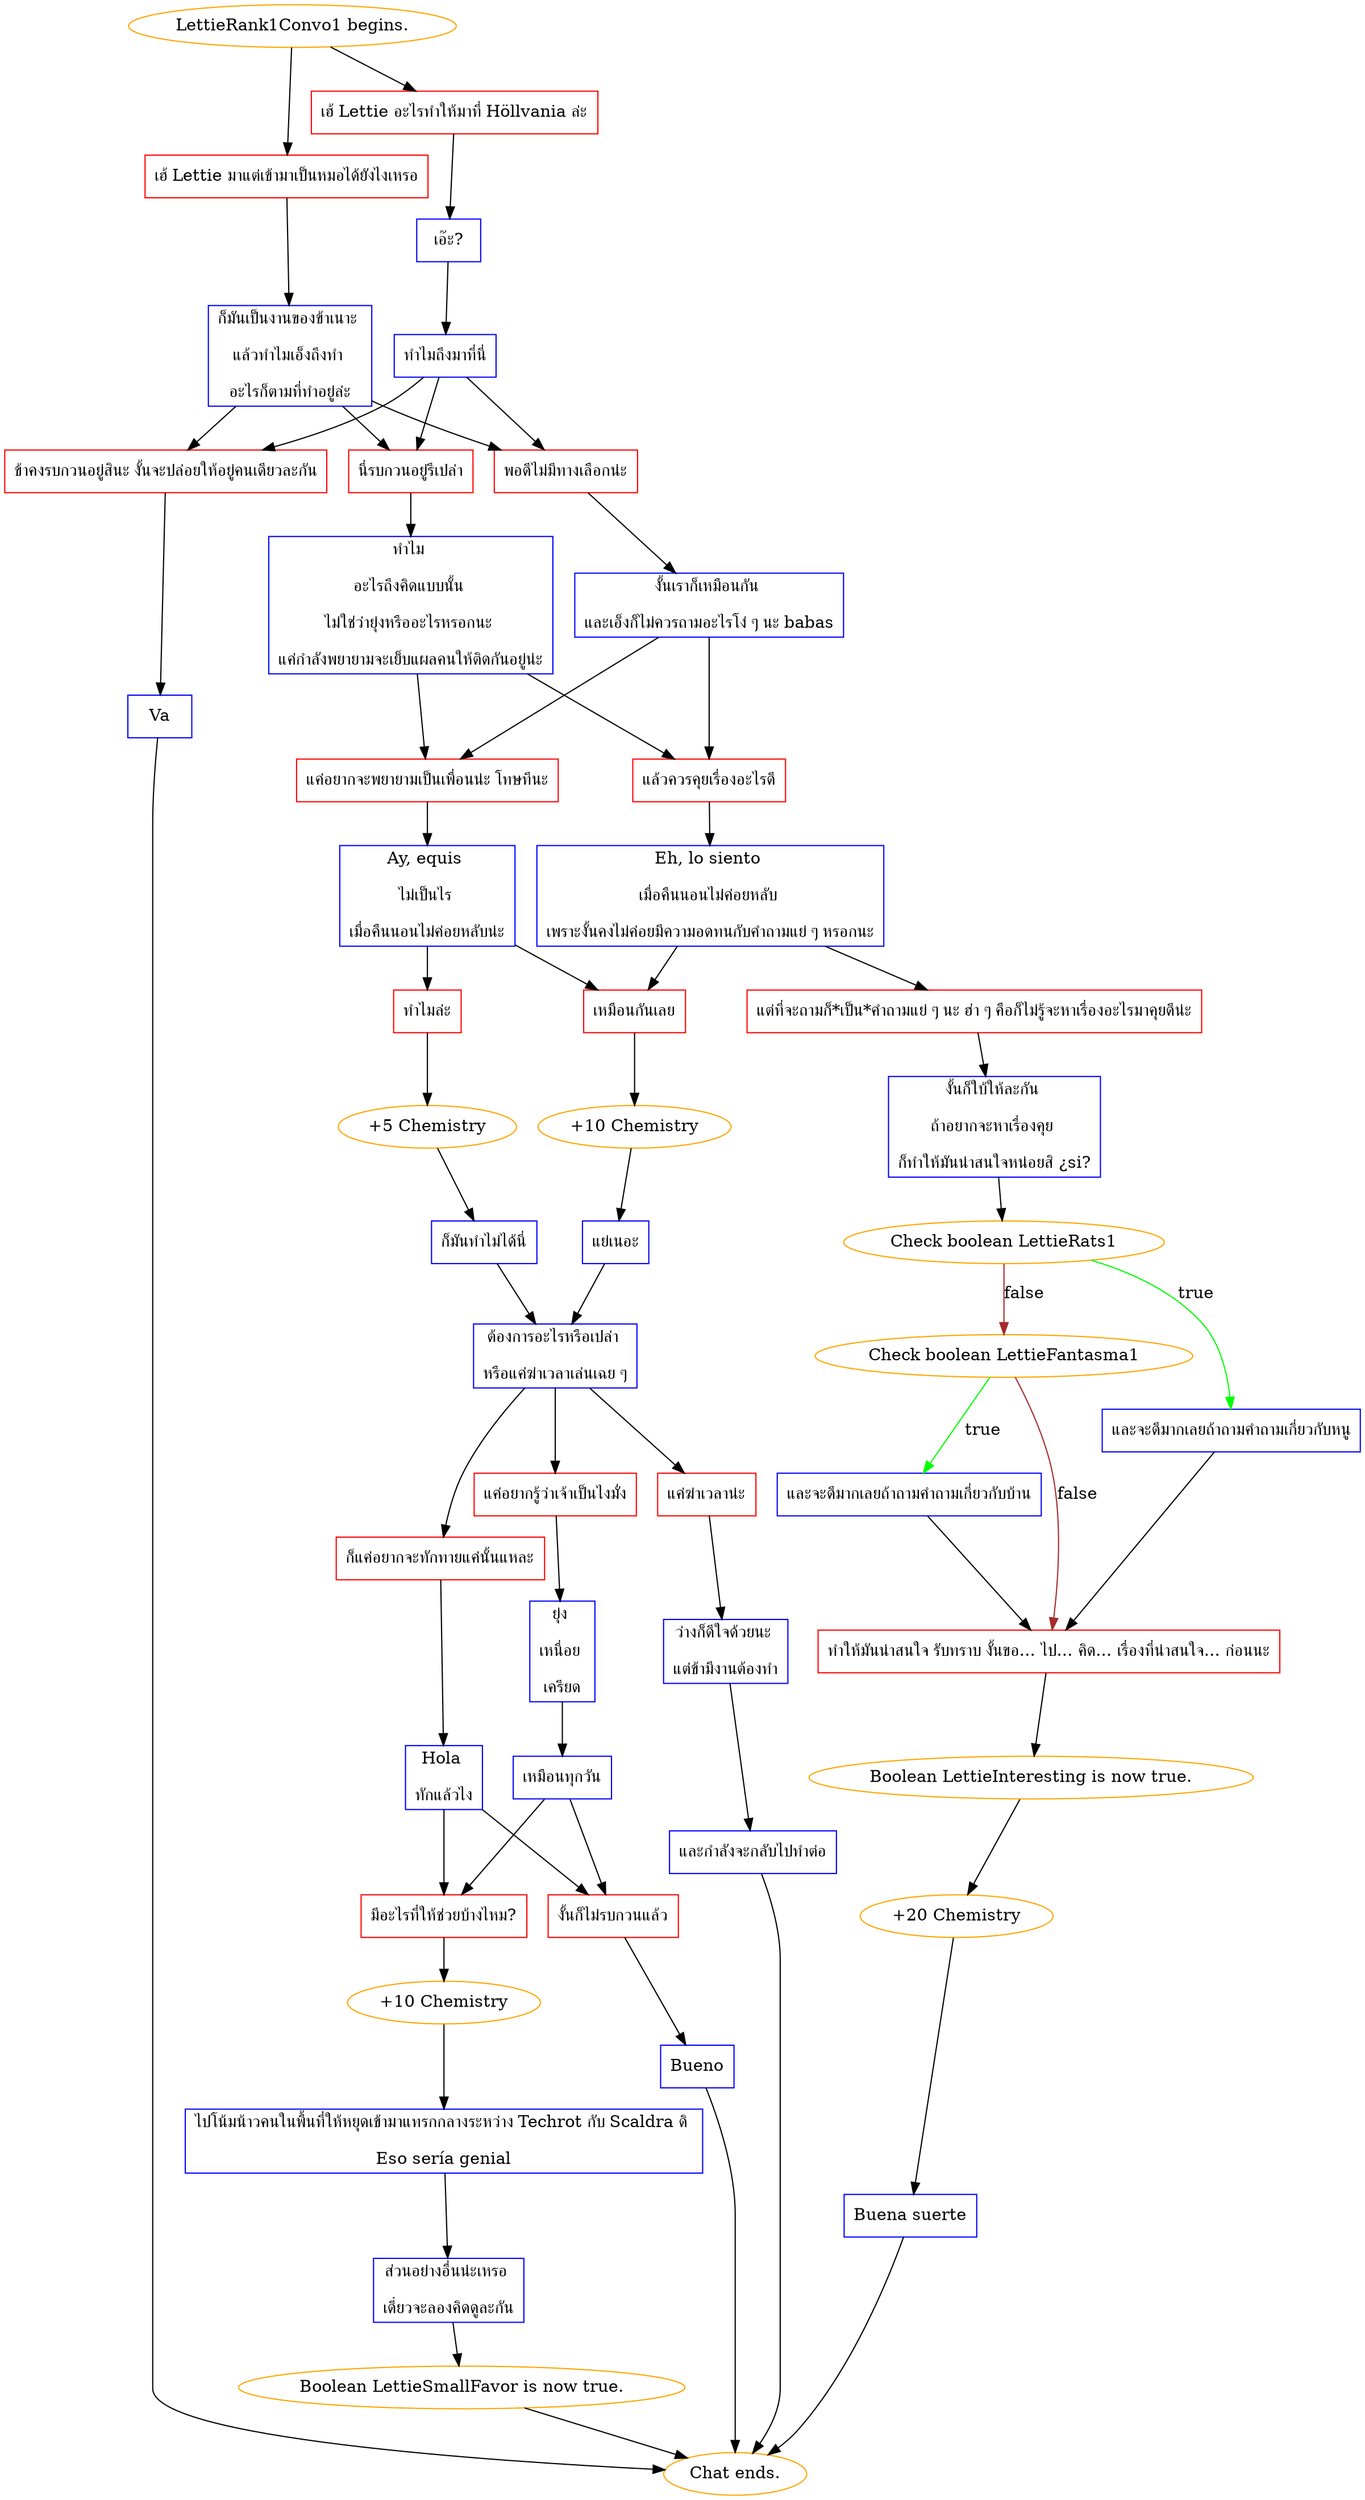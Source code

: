 digraph {
	"LettieRank1Convo1 begins." [color=orange];
		"LettieRank1Convo1 begins." -> j1798470324;
		"LettieRank1Convo1 begins." -> j1123378319;
	j1798470324 [label="เฮ้ Lettie มาแต่เข้ามาเป็นหมอได้ยังไงเหรอ",shape=box,color=red];
		j1798470324 -> j2600045320;
	j1123378319 [label="เฮ้ Lettie อะไรทำให้มาที่ Höllvania ล่ะ",shape=box,color=red];
		j1123378319 -> j1800070528;
	j2600045320 [label="ก็มันเป็นงานของข้าเนาะ 
แล้วทำไมเอ็งถึงทำ 
อะไรก็ตามที่ทำอยู่ล่ะ",shape=box,color=blue];
		j2600045320 -> j1165406538;
		j2600045320 -> j2142918658;
		j2600045320 -> j4161039373;
	j1800070528 [label="เอ๊ะ?",shape=box,color=blue];
		j1800070528 -> j2393862658;
	j1165406538 [label="พอดีไม่มีทางเลือกน่ะ",shape=box,color=red];
		j1165406538 -> j246418998;
	j2142918658 [label="นี่รบกวนอยู่รึเปล่า",shape=box,color=red];
		j2142918658 -> j2131290938;
	j4161039373 [label="ข้าคงรบกวนอยู่สินะ งั้นจะปล่อยให้อยู่คนเดียวละกัน",shape=box,color=red];
		j4161039373 -> j2547240352;
	j2393862658 [label="ทำไมถึงมาที่นี่",shape=box,color=blue];
		j2393862658 -> j1165406538;
		j2393862658 -> j2142918658;
		j2393862658 -> j4161039373;
	j246418998 [label="งั้นเราก็เหมือนกัน 
และเอ็งก็ไม่ควรถามอะไรโง่ ๆ นะ babas",shape=box,color=blue];
		j246418998 -> j3703504409;
		j246418998 -> j6784101;
	j2131290938 [label="ทำไม 
อะไรถึงคิดแบบนั้น 
ไม่ใช่ว่ายุ่งหรืออะไรหรอกนะ 
แค่กำลังพยายามจะเย็บแผลคนให้ติดกันอยู่น่ะ",shape=box,color=blue];
		j2131290938 -> j6784101;
		j2131290938 -> j3703504409;
	j2547240352 [label="Va",shape=box,color=blue];
		j2547240352 -> "Chat ends.";
	j3703504409 [label="แล้วควรคุยเรื่องอะไรดี",shape=box,color=red];
		j3703504409 -> j3991006789;
	j6784101 [label="แค่อยากจะพยายามเป็นเพื่อนน่ะ โทษทีนะ",shape=box,color=red];
		j6784101 -> j389456099;
	"Chat ends." [color=orange];
	j3991006789 [label="Eh, lo siento 
เมื่อคืนนอนไม่ค่อยหลับ 
เพราะงั้นคงไม่ค่อยมีความอดทนกับคำถามแย่ ๆ หรอกนะ",shape=box,color=blue];
		j3991006789 -> j174275377;
		j3991006789 -> j627177934;
	j389456099 [label="Ay, equis 
ไม่เป็นไร 
เมื่อคืนนอนไม่ค่อยหลับน่ะ",shape=box,color=blue];
		j389456099 -> j2799942560;
		j389456099 -> j174275377;
	j174275377 [label="เหมือนกันเลย",shape=box,color=red];
		j174275377 -> j2101621467;
	j627177934 [label="แต่ที่จะถามก็*เป็น*คำถามแย่ ๆ นะ ฮ่า ๆ คือก็ไม่รู้จะหาเรื่องอะไรมาคุยดีน่ะ",shape=box,color=red];
		j627177934 -> j3805282264;
	j2799942560 [label="ทำไมล่ะ",shape=box,color=red];
		j2799942560 -> j4107611537;
	j2101621467 [label="+10 Chemistry",color=orange];
		j2101621467 -> j3545000504;
	j3805282264 [label="งั้นก็ใบ้ให้ละกัน 
ถ้าอยากจะหาเรื่องคุย 
ก็ทำให้มันน่าสนใจหน่อยสิ ¿si?",shape=box,color=blue];
		j3805282264 -> j509805292;
	j4107611537 [label="+5 Chemistry",color=orange];
		j4107611537 -> j1258860294;
	j3545000504 [label="แย่เนอะ",shape=box,color=blue];
		j3545000504 -> j2995621840;
	j509805292 [label="Check boolean LettieRats1",color=orange];
		j509805292 -> j799148186 [label=true,color=green];
		j509805292 -> j2015007616 [label=false,color=brown];
	j1258860294 [label="ก็มันทำไม่ได้นี่",shape=box,color=blue];
		j1258860294 -> j2995621840;
	j2995621840 [label="ต้องการอะไรหรือเปล่า 
หรือแค่ฆ่าเวลาเล่นเฉย ๆ",shape=box,color=blue];
		j2995621840 -> j3959772860;
		j2995621840 -> j2199398267;
		j2995621840 -> j2724274691;
	j799148186 [label="และจะดีมากเลยถ้าถามคำถามเกี่ยวกับหนู",shape=box,color=blue];
		j799148186 -> j3067182188;
	j2015007616 [label="Check boolean LettieFantasma1",color=orange];
		j2015007616 -> j2477418787 [label=true,color=green];
		j2015007616 -> j3067182188 [label=false,color=brown];
	j3959772860 [label="ก็แค่อยากจะทักทายแค่นั้นแหละ",shape=box,color=red];
		j3959772860 -> j2900723831;
	j2199398267 [label="แค่อยากรู้ว่าเจ้าเป็นไงมั่ง",shape=box,color=red];
		j2199398267 -> j1219129252;
	j2724274691 [label="แค่ฆ่าเวลาน่ะ",shape=box,color=red];
		j2724274691 -> j3145346281;
	j3067182188 [label="ทำให้มันน่าสนใจ รับทราบ งั้นขอ... ไป... คิด... เรื่องที่น่าสนใจ... ก่อนนะ",shape=box,color=red];
		j3067182188 -> j2179501014;
	j2477418787 [label="และจะดีมากเลยถ้าถามคำถามเกี่ยวกับบ้าน",shape=box,color=blue];
		j2477418787 -> j3067182188;
	j2900723831 [label="Hola 
ทักแล้วไง",shape=box,color=blue];
		j2900723831 -> j3479494343;
		j2900723831 -> j2128009509;
	j1219129252 [label="ยุ่ง 
เหนื่อย 
เครียด",shape=box,color=blue];
		j1219129252 -> j3179117244;
	j3145346281 [label="ว่างก็ดีใจด้วยนะ 
แต่ข้ามีงานต้องทำ",shape=box,color=blue];
		j3145346281 -> j4033568300;
	j2179501014 [label="Boolean LettieInteresting is now true.",color=orange];
		j2179501014 -> j1780676929;
	j3479494343 [label="งั้นก็ไม่รบกวนแล้ว",shape=box,color=red];
		j3479494343 -> j3748645904;
	j2128009509 [label="มีอะไรที่ให้ช่วยบ้างไหม?",shape=box,color=red];
		j2128009509 -> j3779769656;
	j3179117244 [label="เหมือนทุกวัน",shape=box,color=blue];
		j3179117244 -> j2128009509;
		j3179117244 -> j3479494343;
	j4033568300 [label="และกำลังจะกลับไปทำต่อ",shape=box,color=blue];
		j4033568300 -> "Chat ends.";
	j1780676929 [label="+20 Chemistry",color=orange];
		j1780676929 -> j1368267468;
	j3748645904 [label="Bueno",shape=box,color=blue];
		j3748645904 -> "Chat ends.";
	j3779769656 [label="+10 Chemistry",color=orange];
		j3779769656 -> j1502341529;
	j1368267468 [label="Buena suerte",shape=box,color=blue];
		j1368267468 -> "Chat ends.";
	j1502341529 [label="ไปโน้มน้าวคนในพื้นที่ให้หยุดเข้ามาแทรกกลางระหว่าง Techrot กับ Scaldra ดิ 
Eso sería genial",shape=box,color=blue];
		j1502341529 -> j2679734706;
	j2679734706 [label="ส่วนอย่างอื่นน่ะเหรอ 
เดี๋ยวจะลองคิดดูละกัน",shape=box,color=blue];
		j2679734706 -> j2570747018;
	j2570747018 [label="Boolean LettieSmallFavor is now true.",color=orange];
		j2570747018 -> "Chat ends.";
}
